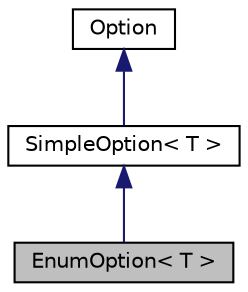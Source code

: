 digraph "EnumOption&lt; T &gt;"
{
 // LATEX_PDF_SIZE
  edge [fontname="Helvetica",fontsize="10",labelfontname="Helvetica",labelfontsize="10"];
  node [fontname="Helvetica",fontsize="10",shape=record];
  Node1 [label="EnumOption\< T \>",height=0.2,width=0.4,color="black", fillcolor="grey75", style="filled", fontcolor="black",tooltip="Implementation of a simple option that accepts a value from a fixed set."];
  Node2 -> Node1 [dir="back",color="midnightblue",fontsize="10",style="solid",fontname="Helvetica"];
  Node2 [label="SimpleOption\< T \>",height=0.2,width=0.4,color="black", fillcolor="white", style="filled",URL="$classarm__compute_1_1utils_1_1_simple_option.xhtml",tooltip="Implementation of an option that accepts a single value."];
  Node3 -> Node2 [dir="back",color="midnightblue",fontsize="10",style="solid",fontname="Helvetica"];
  Node3 [label="Option",height=0.2,width=0.4,color="black", fillcolor="white", style="filled",URL="$classarm__compute_1_1utils_1_1_option.xhtml",tooltip="Abstract base class for a command line option."];
}
